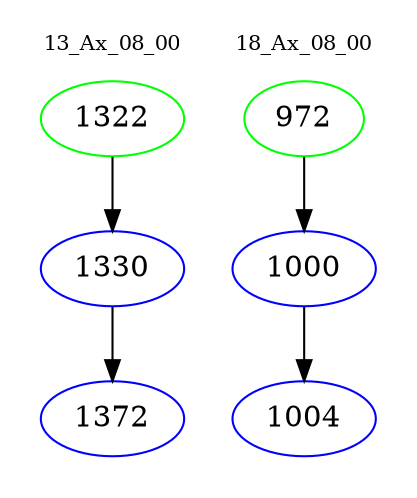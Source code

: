 digraph{
subgraph cluster_0 {
color = white
label = "13_Ax_08_00";
fontsize=10;
T0_1322 [label="1322", color="green"]
T0_1322 -> T0_1330 [color="black"]
T0_1330 [label="1330", color="blue"]
T0_1330 -> T0_1372 [color="black"]
T0_1372 [label="1372", color="blue"]
}
subgraph cluster_1 {
color = white
label = "18_Ax_08_00";
fontsize=10;
T1_972 [label="972", color="green"]
T1_972 -> T1_1000 [color="black"]
T1_1000 [label="1000", color="blue"]
T1_1000 -> T1_1004 [color="black"]
T1_1004 [label="1004", color="blue"]
}
}
